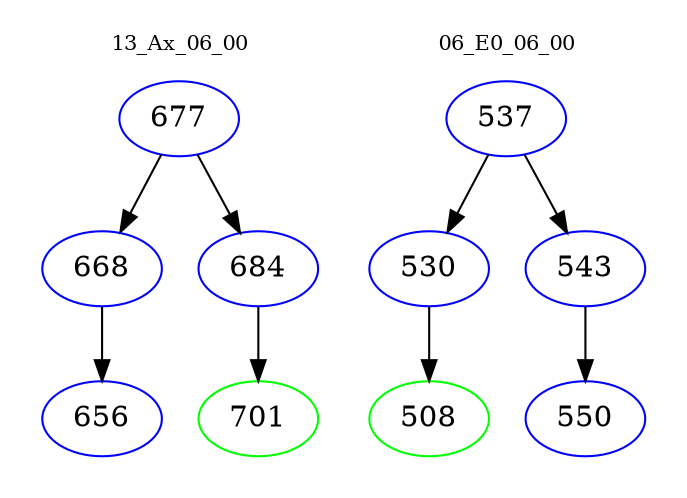 digraph{
subgraph cluster_0 {
color = white
label = "13_Ax_06_00";
fontsize=10;
T0_677 [label="677", color="blue"]
T0_677 -> T0_668 [color="black"]
T0_668 [label="668", color="blue"]
T0_668 -> T0_656 [color="black"]
T0_656 [label="656", color="blue"]
T0_677 -> T0_684 [color="black"]
T0_684 [label="684", color="blue"]
T0_684 -> T0_701 [color="black"]
T0_701 [label="701", color="green"]
}
subgraph cluster_1 {
color = white
label = "06_E0_06_00";
fontsize=10;
T1_537 [label="537", color="blue"]
T1_537 -> T1_530 [color="black"]
T1_530 [label="530", color="blue"]
T1_530 -> T1_508 [color="black"]
T1_508 [label="508", color="green"]
T1_537 -> T1_543 [color="black"]
T1_543 [label="543", color="blue"]
T1_543 -> T1_550 [color="black"]
T1_550 [label="550", color="blue"]
}
}
